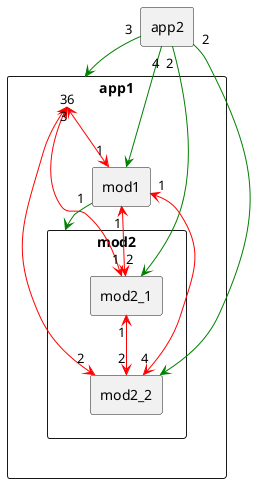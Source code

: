 @startuml

scale max 730 width
rectangle "app1" as ut_data___app1 {
    rectangle "mod1" as ut_data___app1___mod1
    rectangle "mod2" as ut_data___app1___mod2 {
        rectangle "mod2_1" as ut_data___app1___mod2___mod2_1
        rectangle "mod2_2" as ut_data___app1___mod2___mod2_2
    }
}
rectangle "app2" as ut_data___app2

ut_data___app1 "6" <-[#red]-> "1" ut_data___app1___mod1
ut_data___app1 "3" <-[#red]-> "1" ut_data___app1___mod2___mod2_1
ut_data___app1 "3" <-[#red]-> "2" ut_data___app1___mod2___mod2_2
ut_data___app2 "3" -[#green]-> ut_data___app1
ut_data___app1___mod1 "1" -[#green]-> ut_data___app1___mod2
ut_data___app1___mod1 "1" <-[#red]-> "2" ut_data___app1___mod2___mod2_1
ut_data___app1___mod1 "1" <-[#red]-> "4" ut_data___app1___mod2___mod2_2
ut_data___app2 "4" -[#green]-> ut_data___app1___mod1
ut_data___app1___mod2___mod2_1 "1" <-[#red]-> "2" ut_data___app1___mod2___mod2_2
ut_data___app2 "2" -[#green]-> ut_data___app1___mod2___mod2_1
ut_data___app2 "2" -[#green]-> ut_data___app1___mod2___mod2_2

@enduml

